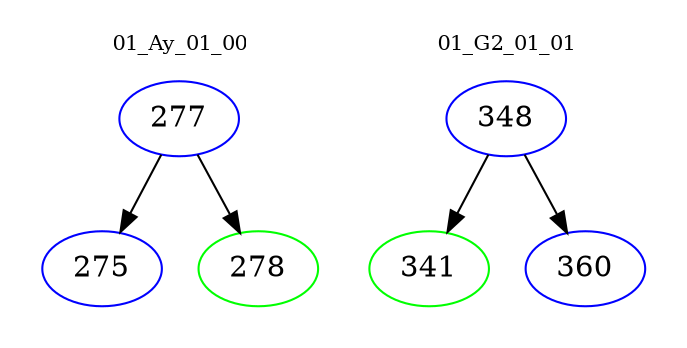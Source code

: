 digraph{
subgraph cluster_0 {
color = white
label = "01_Ay_01_00";
fontsize=10;
T0_277 [label="277", color="blue"]
T0_277 -> T0_275 [color="black"]
T0_275 [label="275", color="blue"]
T0_277 -> T0_278 [color="black"]
T0_278 [label="278", color="green"]
}
subgraph cluster_1 {
color = white
label = "01_G2_01_01";
fontsize=10;
T1_348 [label="348", color="blue"]
T1_348 -> T1_341 [color="black"]
T1_341 [label="341", color="green"]
T1_348 -> T1_360 [color="black"]
T1_360 [label="360", color="blue"]
}
}

